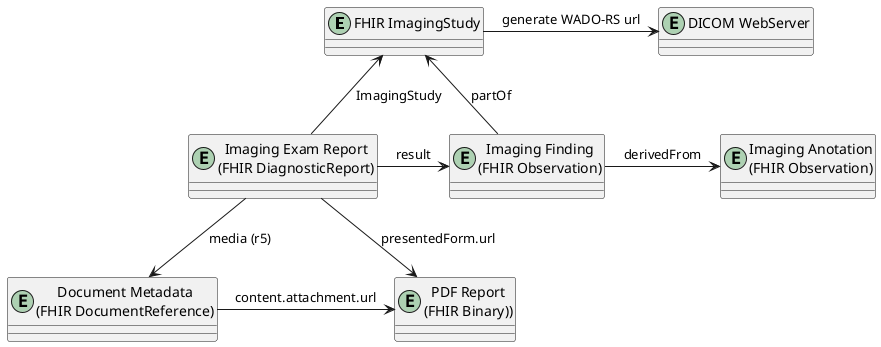 @startuml

entity "FHIR ImagingStudy" as ImagingStudy
entity "Imaging Finding\n(FHIR Observation)" as Observation
entity "Imaging Exam Report\n(FHIR DiagnosticReport)" as DiagnosticReport
entity "DICOM WebServer" as DICOM
entity "Imaging Anotation\n(FHIR Observation)" as Anotation
entity "PDF Report\n(FHIR Binary))" as Binary
entity "Document Metadata\n(FHIR DocumentReference)" as DocumentReference

DiagnosticReport -r-> Observation: result
Observation -r-> Anotation: derivedFrom
Observation -u-> ImagingStudy : partOf
ImagingStudy -r-> DICOM : generate WADO-RS url
DiagnosticReport -u-> ImagingStudy: ImagingStudy
DiagnosticReport -d-> Binary: presentedForm.url
DiagnosticReport -d-> DocumentReference: media (r5)
DocumentReference -r-> Binary : content.attachment.url


@enduml

